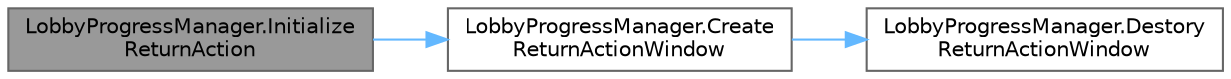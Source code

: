 digraph "LobbyProgressManager.InitializeReturnAction"
{
 // LATEX_PDF_SIZE
  bgcolor="transparent";
  edge [fontname=Helvetica,fontsize=10,labelfontname=Helvetica,labelfontsize=10];
  node [fontname=Helvetica,fontsize=10,shape=box,height=0.2,width=0.4];
  rankdir="LR";
  Node1 [id="Node000001",label="LobbyProgressManager.Initialize\lReturnAction",height=0.2,width=0.4,color="gray40", fillcolor="grey60", style="filled", fontcolor="black",tooltip=" "];
  Node1 -> Node2 [id="edge3_Node000001_Node000002",color="steelblue1",style="solid",tooltip=" "];
  Node2 [id="Node000002",label="LobbyProgressManager.Create\lReturnActionWindow",height=0.2,width=0.4,color="grey40", fillcolor="white", style="filled",URL="$class_lobby_progress_manager.html#af4cf6573c7b51677190316012f10dca2",tooltip=" "];
  Node2 -> Node3 [id="edge4_Node000002_Node000003",color="steelblue1",style="solid",tooltip=" "];
  Node3 [id="Node000003",label="LobbyProgressManager.Destory\lReturnActionWindow",height=0.2,width=0.4,color="grey40", fillcolor="white", style="filled",URL="$class_lobby_progress_manager.html#af2168df9df5c1476685427ac41b41967",tooltip=" "];
}
